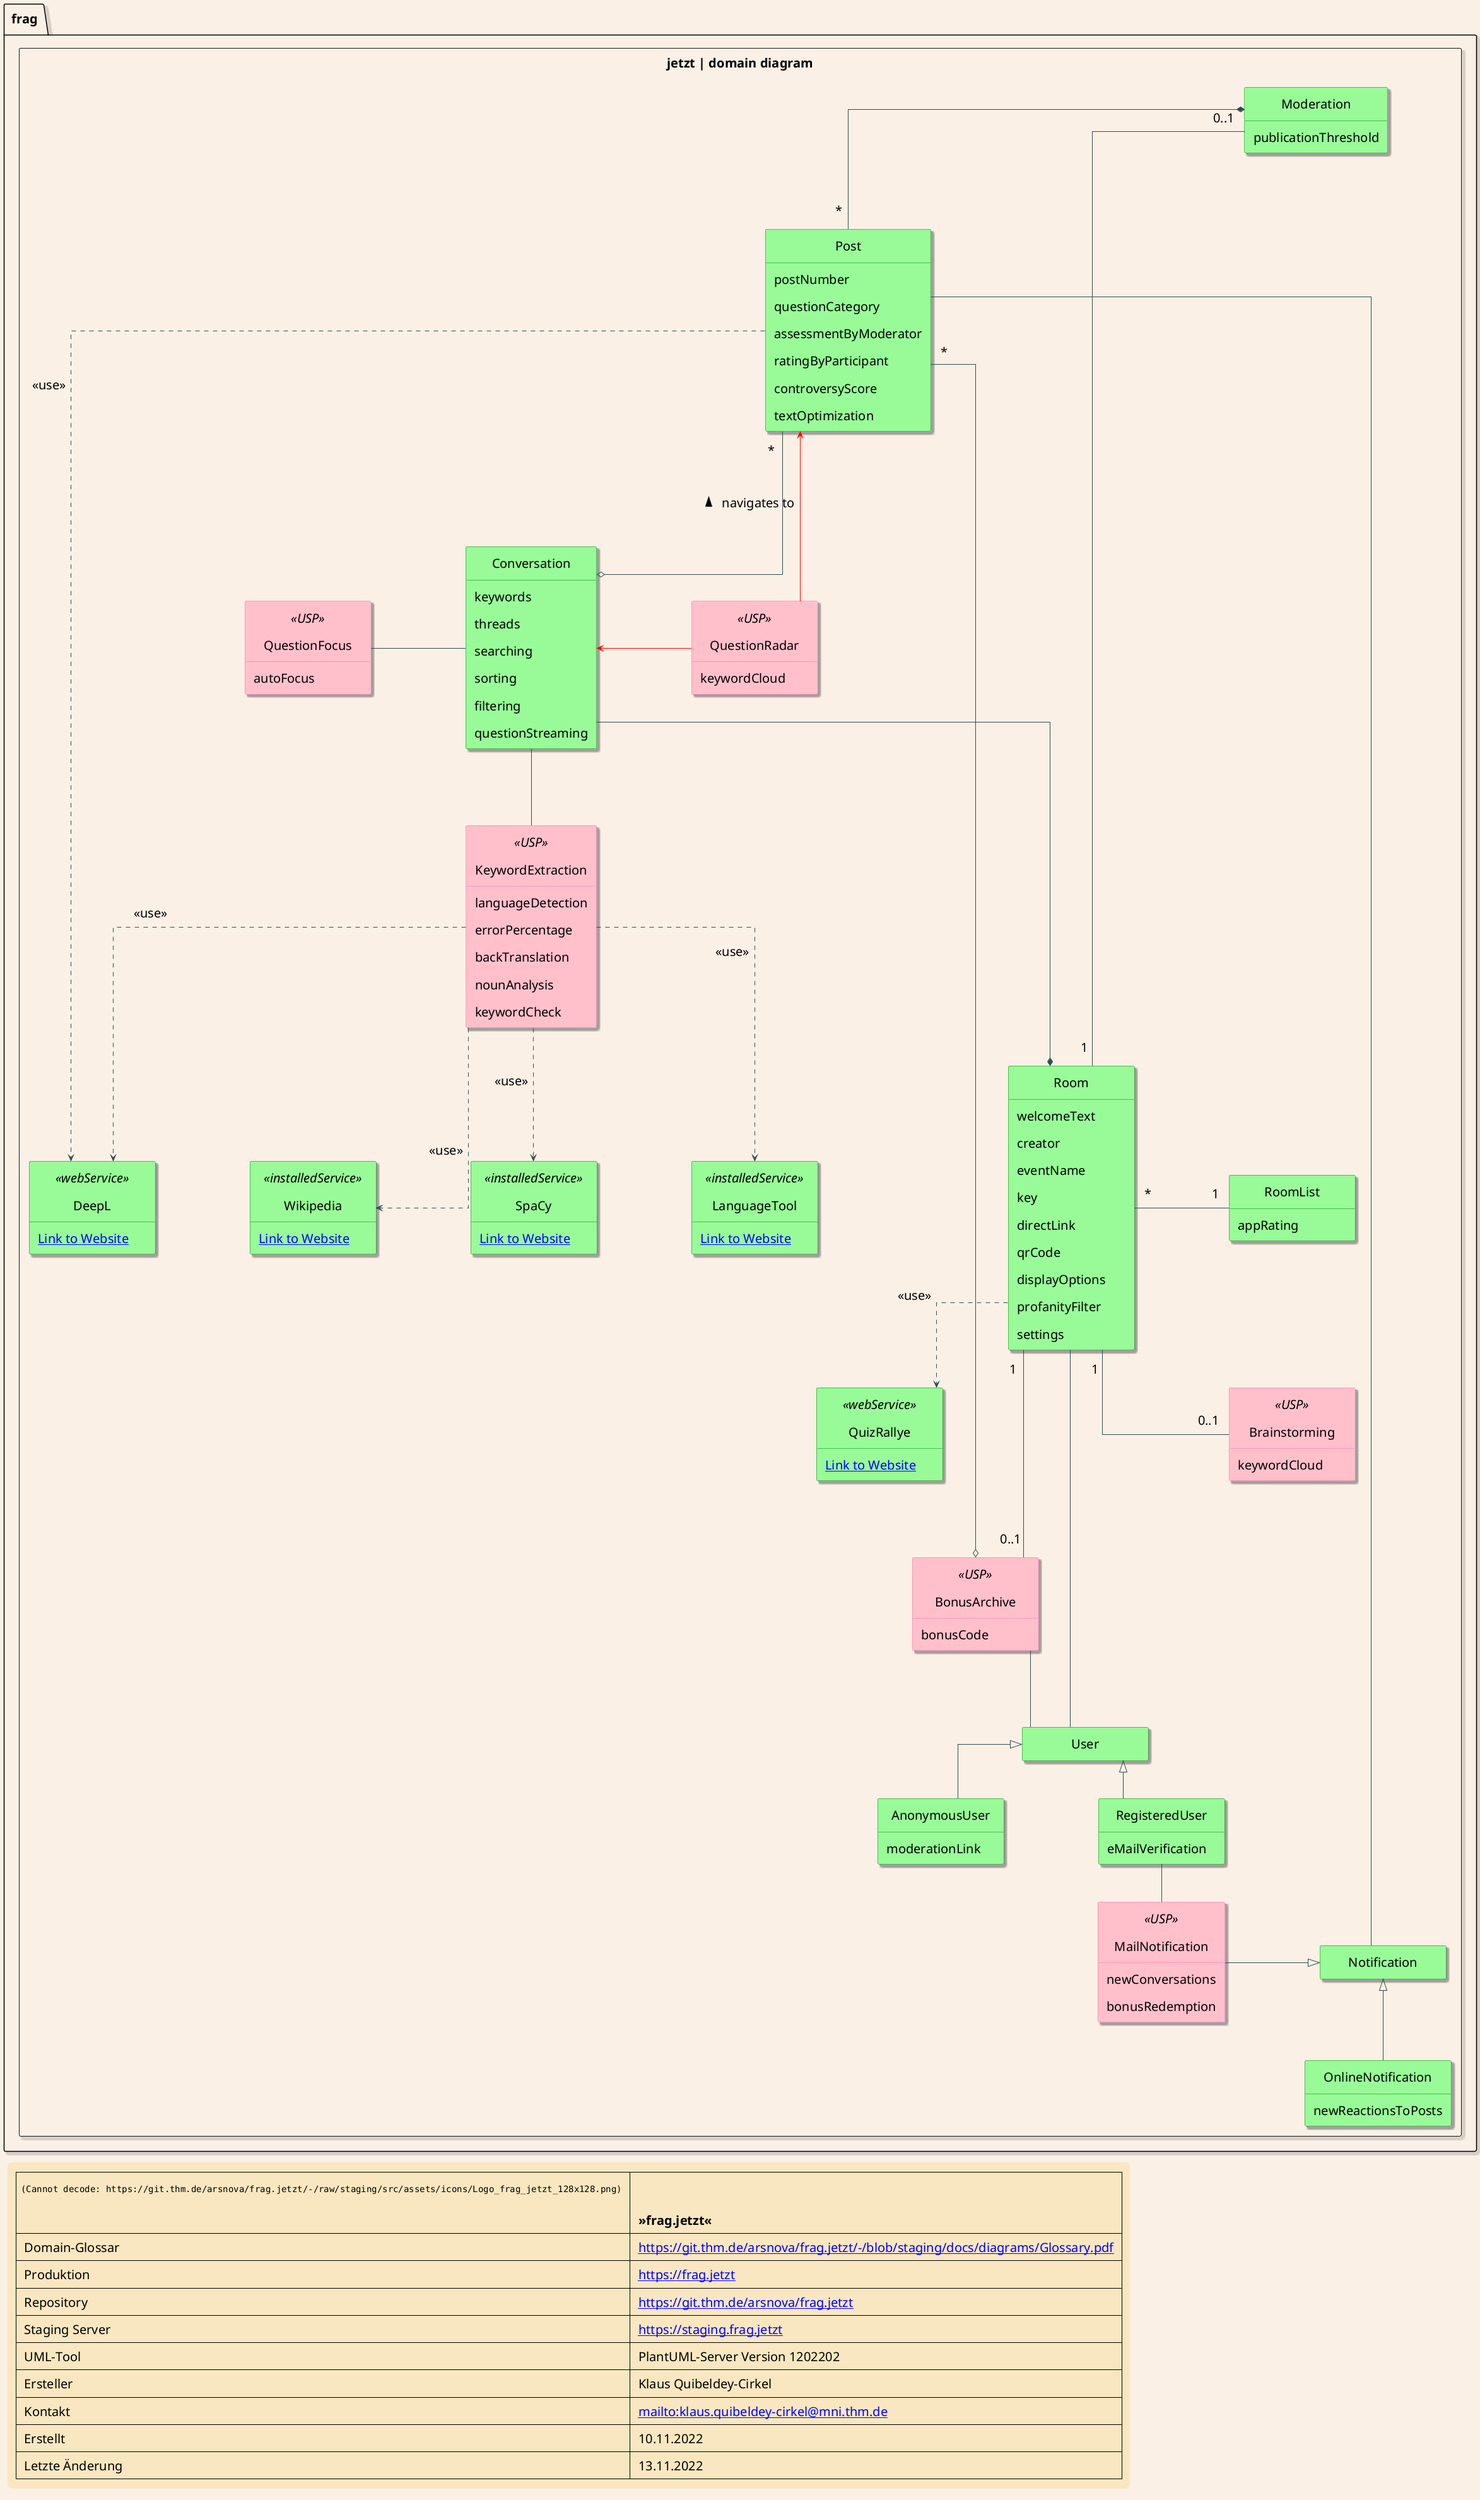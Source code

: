 @startuml
skinparam class {
	BackgroundColor PaleGreen
	BorderColor Green
	ArrowColor black
	FontSize 28
	BackgroundColor<<USP>> Pink
	BorderColor<<USP>> HotPink
}

skinparam backgroundColor Linen
skinparam linetype ortho
skinparam shadowing true
skinparam minClassWidth 200
skinparam ArrowThickness 1
skinparam LegendBackgroundColor Strategy
skinparam LegendBorderThickness 0
skinparam LegendFontSize 20
skinparam defaultFontSize 20
skinparam Padding 8
skinparam Nodesep 150
skinparam ArrowColor DarkSlateGray

hide methods
hide empty members
hide circle

package "frag.jetzt | domain diagram" <<Rectangle>> {

class Conversation {
keywords
threads
searching
sorting
filtering
questionStreaming
}

class Room {
welcomeText
creator
eventName
key
directLink
qrCode
displayOptions
profanityFilter
settings
}

class KeywordExtraction <<USP>> {
languageDetection
errorPercentage
backTranslation
nounAnalysis
keywordCheck
}

class Post {
postNumber
questionCategory
assessmentByModerator
ratingByParticipant
controversyScore
textOptimization
}

class Moderation {
publicationThreshold
}

class QuestionFocus <<USP>> {
autoFocus
}

class QuestionRadar <<USP>> {
keywordCloud
}

class RoomList {
appRating
}

class Brainstorming <<USP>> {
keywordCloud
}

class QuizRallye <<webService>> {
[[https://antworte.jetzt {game-based quiz app} Link to Website]]
}

class User {
}

class AnonymousUser {
moderationLink
}

class RegisteredUser {
eMailVerification
}


class BonusArchive <<USP>> {
bonusCode
}

class Notification {
}

class MailNotification <<USP>> {
newConversations
bonusRedemption
}

class OnlineNotification {
newReactionsToPosts
}

class SpaCy <<installedService>> {
[[https://spacy.io/ {NLP} Link to Website]]
}


class DeepL <<webService>> {
[[https://deepl.com {Translator} Link to Website]]
}


class LanguageTool <<installedService>> {
[[https://languagetool.org {used for language detection} Link to Website]]
}


class Wikipedia <<installedService>> {
[[https://dumps.wikimedia.org/ {complete copy of Wikimedia wikis} Link to Website]]
}


AnonymousUser -up-|> User
RegisteredUser -up-|> User
RegisteredUser -- MailNotification

User -- Room

BonusArchive o--- "*" Post
BonusArchive ---  User


OnlineNotification -up-|> Notification
MailNotification -|> Notification

KeywordExtraction  ..> SpaCy : <<use>>
KeywordExtraction  ..> LanguageTool : <<use>>
KeywordExtraction  ..> DeepL : <<use>>
KeywordExtraction  ..> Wikipedia : <<use>>


Moderation "0..1" ---- "1" Room
Moderation *--- "*" Post

Post "*" ----o Conversation
Post --- Notification
Post -right..> DeepL : <<use>>
QuestionRadar -[#red]-> Post : > navigates to

Conversation  ---  KeywordExtraction
Conversation -left--  QuestionFocus
Conversation ----* Room
Conversation <-[#red]right-- QuestionRadar

Room "*" -right---- "1" RoomList
Room "1" ---- "0..1" BonusArchive
Room "1" -- "0..1" Brainstorming
Room ..> QuizRallye : <<use>>

}

legend left
  |<img:https://git.thm.de/arsnova/frag.jetzt/-/raw/staging/src/assets/icons/Logo_frag_jetzt_128x128.png> |= \n\n »frag.jetzt« |
  | Domain-Glossar | [[https://git.thm.de/arsnova/frag.jetzt/-/blob/staging/docs/diagrams/Glossary.pdf]] |
  | Produktion | [[https://frag.jetzt]] |
  | Repository | [[https://git.thm.de/arsnova/frag.jetzt]] |
  | Staging Server | [[https://staging.frag.jetzt]] |
  | UML-Tool| PlantUML-Server Version 1202202|
  | Ersteller| Klaus Quibeldey-Cirkel|
  | Kontakt| [[mailto:klaus.quibeldey-cirkel@mni.thm.de]] |
  | Erstellt| 10.11.2022 |
  | Letzte Änderung| 13.11.2022 |
end legend
@enduml
